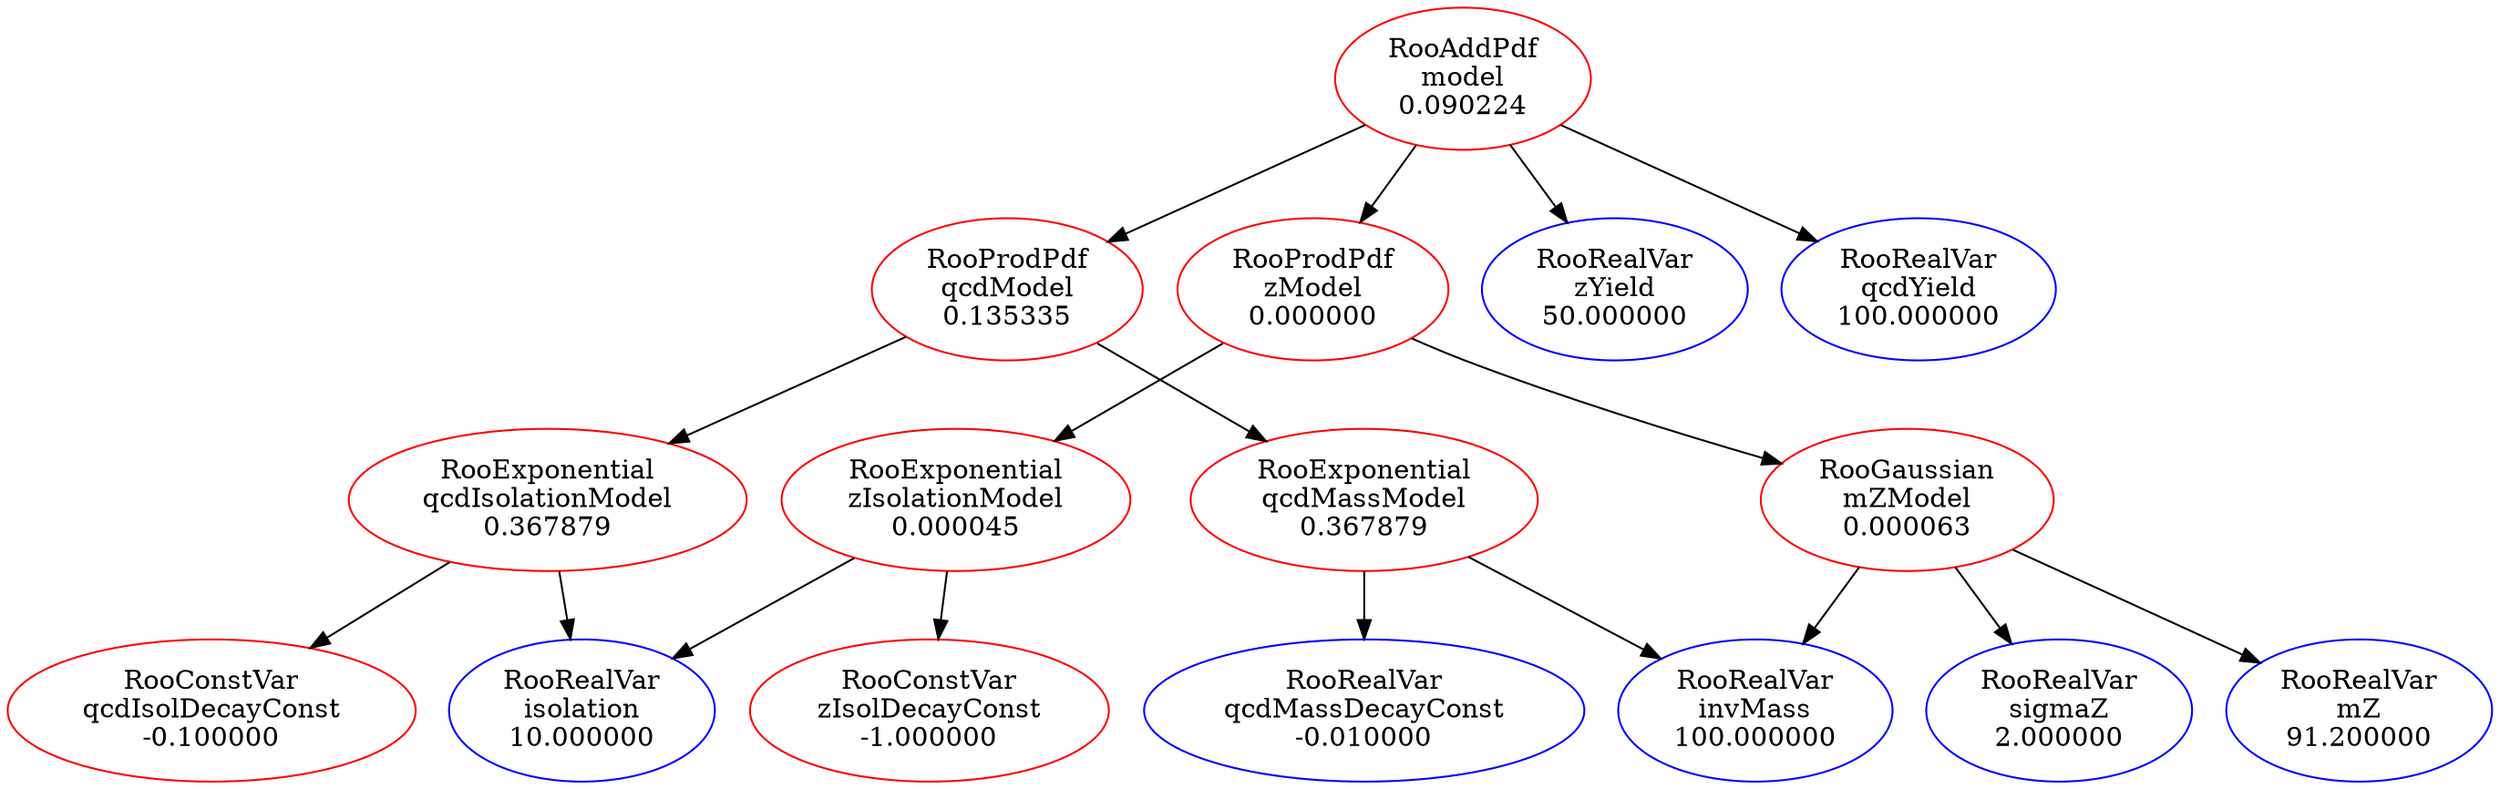 digraph "model"{
"model" [ color=red, label="RooAddPdf
model
0.090224"];
"zModel" [ color=red, label="RooProdPdf
zModel
0.000000"];
"mZModel" [ color=red, label="RooGaussian
mZModel
0.000063"];
"invMass" [ color=blue, label="RooRealVar
invMass
100.000000"];
"mZ" [ color=blue, label="RooRealVar
mZ
91.200000"];
"sigmaZ" [ color=blue, label="RooRealVar
sigmaZ
2.000000"];
"zIsolationModel" [ color=red, label="RooExponential
zIsolationModel
0.000045"];
"isolation" [ color=blue, label="RooRealVar
isolation
10.000000"];
"zIsolDecayConst" [ color=red, label="RooConstVar
zIsolDecayConst
-1.000000"];
"zYield" [ color=blue, label="RooRealVar
zYield
50.000000"];
"qcdModel" [ color=red, label="RooProdPdf
qcdModel
0.135335"];
"qcdMassModel" [ color=red, label="RooExponential
qcdMassModel
0.367879"];
"qcdMassDecayConst" [ color=blue, label="RooRealVar
qcdMassDecayConst
-0.010000"];
"qcdIsolationModel" [ color=red, label="RooExponential
qcdIsolationModel
0.367879"];
"qcdIsolDecayConst" [ color=red, label="RooConstVar
qcdIsolDecayConst
-0.100000"];
"qcdYield" [ color=blue, label="RooRealVar
qcdYield
100.000000"];
"zModel" -> "mZModel";
"zModel" -> "zIsolationModel";
"mZModel" -> "sigmaZ";
"mZModel" -> "invMass";
"mZModel" -> "mZ";
"zIsolationModel" -> "zIsolDecayConst";
"zIsolationModel" -> "isolation";
"qcdMassModel" -> "qcdMassDecayConst";
"qcdMassModel" -> "invMass";
"qcdIsolationModel" -> "qcdIsolDecayConst";
"qcdIsolationModel" -> "isolation";
"qcdModel" -> "qcdMassModel";
"qcdModel" -> "qcdIsolationModel";
"model" -> "zModel";
"model" -> "qcdYield";
"model" -> "qcdModel";
"model" -> "zYield";
}
